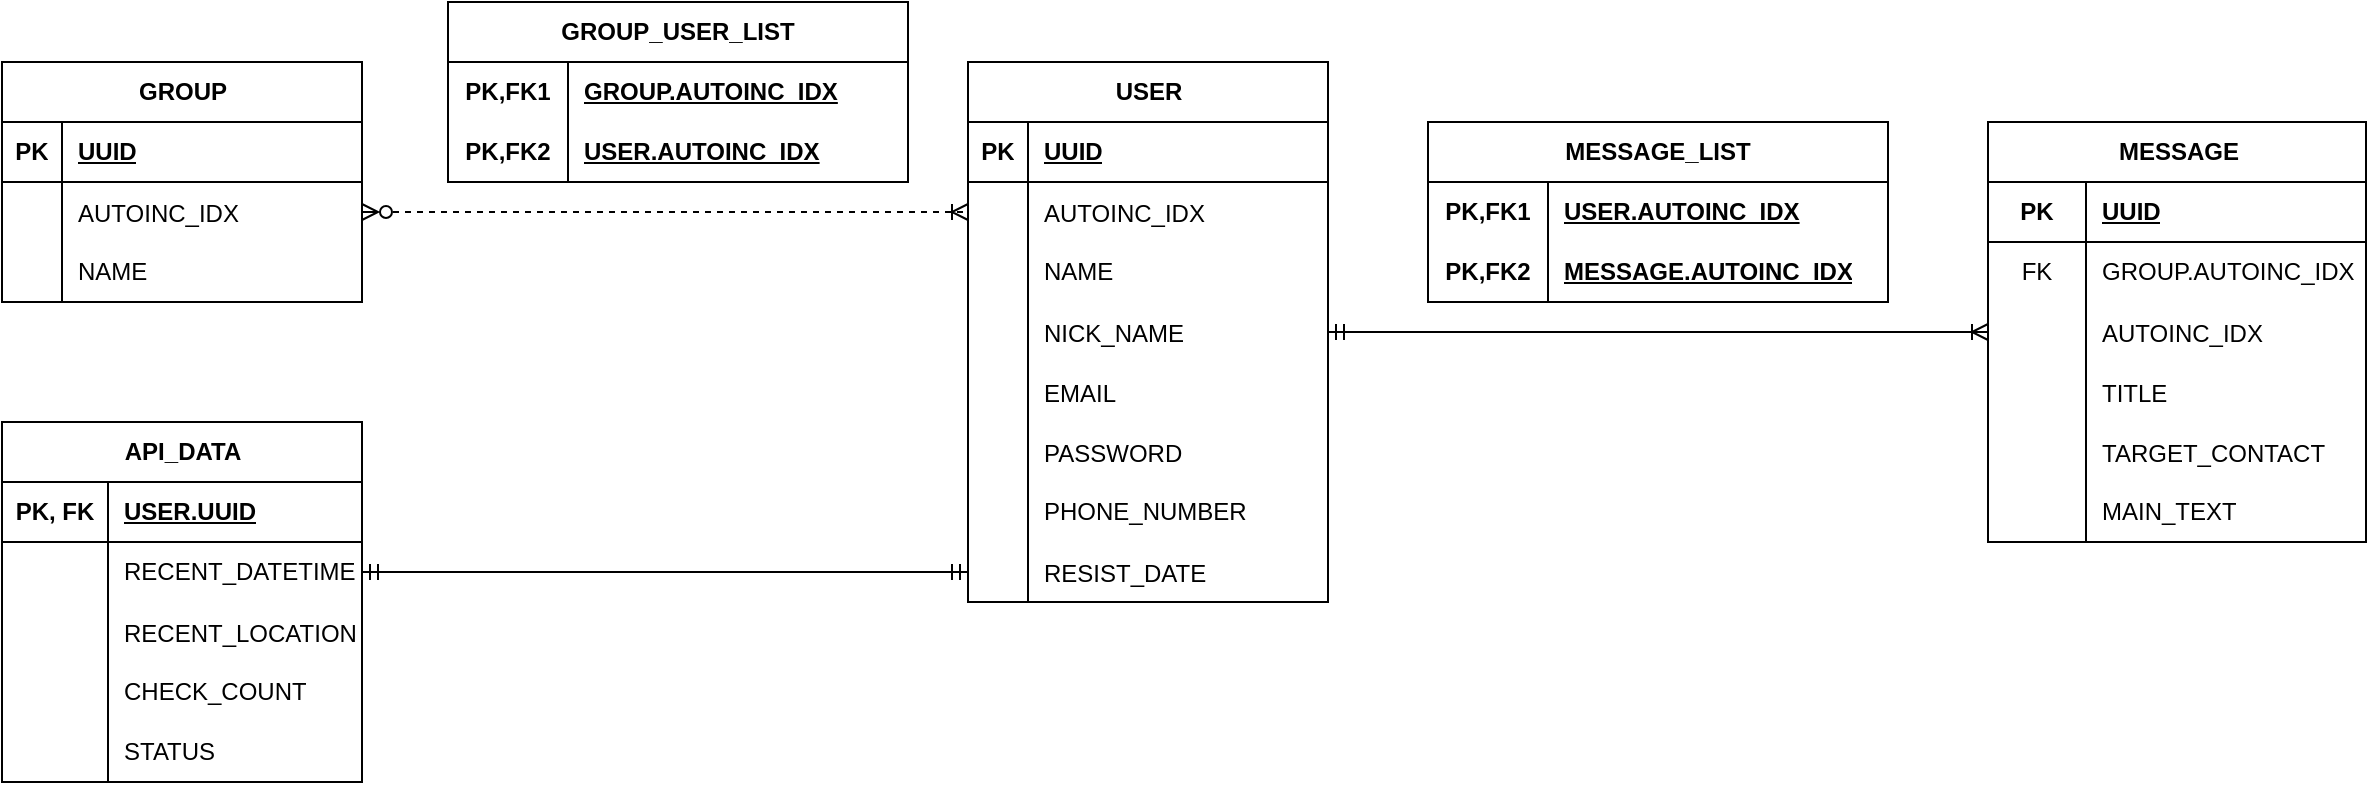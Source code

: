 <mxfile version="21.1.2" type="device">
  <diagram name="페이지-1" id="_vaqMP7-BfBLBFk_tA7a">
    <mxGraphModel dx="1337" dy="2122" grid="1" gridSize="10" guides="1" tooltips="1" connect="1" arrows="1" fold="1" page="1" pageScale="1" pageWidth="827" pageHeight="1169" math="0" shadow="0">
      <root>
        <mxCell id="0" />
        <mxCell id="1" parent="0" />
        <mxCell id="NomhwueIJi6-mYExMSQc-6" value="GROUP" style="shape=table;startSize=30;container=1;collapsible=1;childLayout=tableLayout;fixedRows=1;rowLines=0;fontStyle=1;align=center;resizeLast=1;html=1;" parent="1" vertex="1">
          <mxGeometry x="47" y="-1100" width="180" height="120" as="geometry" />
        </mxCell>
        <mxCell id="NomhwueIJi6-mYExMSQc-7" value="" style="shape=tableRow;horizontal=0;startSize=0;swimlaneHead=0;swimlaneBody=0;fillColor=none;collapsible=0;dropTarget=0;points=[[0,0.5],[1,0.5]];portConstraint=eastwest;top=0;left=0;right=0;bottom=1;" parent="NomhwueIJi6-mYExMSQc-6" vertex="1">
          <mxGeometry y="30" width="180" height="30" as="geometry" />
        </mxCell>
        <mxCell id="NomhwueIJi6-mYExMSQc-8" value="PK" style="shape=partialRectangle;connectable=0;fillColor=none;top=0;left=0;bottom=0;right=0;fontStyle=1;overflow=hidden;whiteSpace=wrap;html=1;" parent="NomhwueIJi6-mYExMSQc-7" vertex="1">
          <mxGeometry width="30" height="30" as="geometry">
            <mxRectangle width="30" height="30" as="alternateBounds" />
          </mxGeometry>
        </mxCell>
        <mxCell id="NomhwueIJi6-mYExMSQc-9" value="UUID" style="shape=partialRectangle;connectable=0;fillColor=none;top=0;left=0;bottom=0;right=0;align=left;spacingLeft=6;fontStyle=5;overflow=hidden;whiteSpace=wrap;html=1;" parent="NomhwueIJi6-mYExMSQc-7" vertex="1">
          <mxGeometry x="30" width="150" height="30" as="geometry">
            <mxRectangle width="150" height="30" as="alternateBounds" />
          </mxGeometry>
        </mxCell>
        <mxCell id="HUPl8x037ZrAZHSVPKEg-19" value="" style="shape=tableRow;horizontal=0;startSize=0;swimlaneHead=0;swimlaneBody=0;fillColor=none;collapsible=0;dropTarget=0;points=[[0,0.5],[1,0.5]];portConstraint=eastwest;top=0;left=0;right=0;bottom=0;" parent="NomhwueIJi6-mYExMSQc-6" vertex="1">
          <mxGeometry y="60" width="180" height="30" as="geometry" />
        </mxCell>
        <mxCell id="HUPl8x037ZrAZHSVPKEg-20" value="" style="shape=partialRectangle;connectable=0;fillColor=none;top=0;left=0;bottom=0;right=0;editable=1;overflow=hidden;" parent="HUPl8x037ZrAZHSVPKEg-19" vertex="1">
          <mxGeometry width="30" height="30" as="geometry">
            <mxRectangle width="30" height="30" as="alternateBounds" />
          </mxGeometry>
        </mxCell>
        <mxCell id="HUPl8x037ZrAZHSVPKEg-21" value="AUTOINC_IDX" style="shape=partialRectangle;connectable=0;fillColor=none;top=0;left=0;bottom=0;right=0;align=left;spacingLeft=6;overflow=hidden;" parent="HUPl8x037ZrAZHSVPKEg-19" vertex="1">
          <mxGeometry x="30" width="150" height="30" as="geometry">
            <mxRectangle width="150" height="30" as="alternateBounds" />
          </mxGeometry>
        </mxCell>
        <mxCell id="NomhwueIJi6-mYExMSQc-10" value="" style="shape=tableRow;horizontal=0;startSize=0;swimlaneHead=0;swimlaneBody=0;fillColor=none;collapsible=0;dropTarget=0;points=[[0,0.5],[1,0.5]];portConstraint=eastwest;top=0;left=0;right=0;bottom=0;" parent="NomhwueIJi6-mYExMSQc-6" vertex="1">
          <mxGeometry y="90" width="180" height="30" as="geometry" />
        </mxCell>
        <mxCell id="NomhwueIJi6-mYExMSQc-11" value="" style="shape=partialRectangle;connectable=0;fillColor=none;top=0;left=0;bottom=0;right=0;editable=1;overflow=hidden;whiteSpace=wrap;html=1;" parent="NomhwueIJi6-mYExMSQc-10" vertex="1">
          <mxGeometry width="30" height="30" as="geometry">
            <mxRectangle width="30" height="30" as="alternateBounds" />
          </mxGeometry>
        </mxCell>
        <mxCell id="NomhwueIJi6-mYExMSQc-12" value="NAME" style="shape=partialRectangle;connectable=0;fillColor=none;top=0;left=0;bottom=0;right=0;align=left;spacingLeft=6;overflow=hidden;whiteSpace=wrap;html=1;" parent="NomhwueIJi6-mYExMSQc-10" vertex="1">
          <mxGeometry x="30" width="150" height="30" as="geometry">
            <mxRectangle width="150" height="30" as="alternateBounds" />
          </mxGeometry>
        </mxCell>
        <mxCell id="NomhwueIJi6-mYExMSQc-19" value="USER" style="shape=table;startSize=30;container=1;collapsible=1;childLayout=tableLayout;fixedRows=1;rowLines=0;fontStyle=1;align=center;resizeLast=1;html=1;" parent="1" vertex="1">
          <mxGeometry x="530" y="-1100" width="180" height="270" as="geometry" />
        </mxCell>
        <mxCell id="NomhwueIJi6-mYExMSQc-20" value="" style="shape=tableRow;horizontal=0;startSize=0;swimlaneHead=0;swimlaneBody=0;fillColor=none;collapsible=0;dropTarget=0;points=[[0,0.5],[1,0.5]];portConstraint=eastwest;top=0;left=0;right=0;bottom=1;" parent="NomhwueIJi6-mYExMSQc-19" vertex="1">
          <mxGeometry y="30" width="180" height="30" as="geometry" />
        </mxCell>
        <mxCell id="NomhwueIJi6-mYExMSQc-21" value="PK" style="shape=partialRectangle;connectable=0;fillColor=none;top=0;left=0;bottom=0;right=0;fontStyle=1;overflow=hidden;whiteSpace=wrap;html=1;" parent="NomhwueIJi6-mYExMSQc-20" vertex="1">
          <mxGeometry width="30" height="30" as="geometry">
            <mxRectangle width="30" height="30" as="alternateBounds" />
          </mxGeometry>
        </mxCell>
        <mxCell id="NomhwueIJi6-mYExMSQc-22" value="UUID" style="shape=partialRectangle;connectable=0;fillColor=none;top=0;left=0;bottom=0;right=0;align=left;spacingLeft=6;fontStyle=5;overflow=hidden;whiteSpace=wrap;html=1;" parent="NomhwueIJi6-mYExMSQc-20" vertex="1">
          <mxGeometry x="30" width="150" height="30" as="geometry">
            <mxRectangle width="150" height="30" as="alternateBounds" />
          </mxGeometry>
        </mxCell>
        <mxCell id="HUPl8x037ZrAZHSVPKEg-22" value="" style="shape=tableRow;horizontal=0;startSize=0;swimlaneHead=0;swimlaneBody=0;fillColor=none;collapsible=0;dropTarget=0;points=[[0,0.5],[1,0.5]];portConstraint=eastwest;top=0;left=0;right=0;bottom=0;" parent="NomhwueIJi6-mYExMSQc-19" vertex="1">
          <mxGeometry y="60" width="180" height="30" as="geometry" />
        </mxCell>
        <mxCell id="HUPl8x037ZrAZHSVPKEg-23" value="" style="shape=partialRectangle;connectable=0;fillColor=none;top=0;left=0;bottom=0;right=0;editable=1;overflow=hidden;" parent="HUPl8x037ZrAZHSVPKEg-22" vertex="1">
          <mxGeometry width="30" height="30" as="geometry">
            <mxRectangle width="30" height="30" as="alternateBounds" />
          </mxGeometry>
        </mxCell>
        <mxCell id="HUPl8x037ZrAZHSVPKEg-24" value="AUTOINC_IDX" style="shape=partialRectangle;connectable=0;fillColor=none;top=0;left=0;bottom=0;right=0;align=left;spacingLeft=6;overflow=hidden;" parent="HUPl8x037ZrAZHSVPKEg-22" vertex="1">
          <mxGeometry x="30" width="150" height="30" as="geometry">
            <mxRectangle width="150" height="30" as="alternateBounds" />
          </mxGeometry>
        </mxCell>
        <mxCell id="NomhwueIJi6-mYExMSQc-26" value="" style="shape=tableRow;horizontal=0;startSize=0;swimlaneHead=0;swimlaneBody=0;fillColor=none;collapsible=0;dropTarget=0;points=[[0,0.5],[1,0.5]];portConstraint=eastwest;top=0;left=0;right=0;bottom=0;" parent="NomhwueIJi6-mYExMSQc-19" vertex="1">
          <mxGeometry y="90" width="180" height="30" as="geometry" />
        </mxCell>
        <mxCell id="NomhwueIJi6-mYExMSQc-27" value="" style="shape=partialRectangle;connectable=0;fillColor=none;top=0;left=0;bottom=0;right=0;editable=1;overflow=hidden;whiteSpace=wrap;html=1;" parent="NomhwueIJi6-mYExMSQc-26" vertex="1">
          <mxGeometry width="30" height="30" as="geometry">
            <mxRectangle width="30" height="30" as="alternateBounds" />
          </mxGeometry>
        </mxCell>
        <mxCell id="NomhwueIJi6-mYExMSQc-28" value="NAME" style="shape=partialRectangle;connectable=0;fillColor=none;top=0;left=0;bottom=0;right=0;align=left;spacingLeft=6;overflow=hidden;whiteSpace=wrap;html=1;" parent="NomhwueIJi6-mYExMSQc-26" vertex="1">
          <mxGeometry x="30" width="150" height="30" as="geometry">
            <mxRectangle width="150" height="30" as="alternateBounds" />
          </mxGeometry>
        </mxCell>
        <mxCell id="HUPl8x037ZrAZHSVPKEg-1" value="" style="shape=tableRow;horizontal=0;startSize=0;swimlaneHead=0;swimlaneBody=0;fillColor=none;collapsible=0;dropTarget=0;points=[[0,0.5],[1,0.5]];portConstraint=eastwest;top=0;left=0;right=0;bottom=0;" parent="NomhwueIJi6-mYExMSQc-19" vertex="1">
          <mxGeometry y="120" width="180" height="30" as="geometry" />
        </mxCell>
        <mxCell id="HUPl8x037ZrAZHSVPKEg-2" value="" style="shape=partialRectangle;connectable=0;fillColor=none;top=0;left=0;bottom=0;right=0;editable=1;overflow=hidden;" parent="HUPl8x037ZrAZHSVPKEg-1" vertex="1">
          <mxGeometry width="30" height="30" as="geometry">
            <mxRectangle width="30" height="30" as="alternateBounds" />
          </mxGeometry>
        </mxCell>
        <mxCell id="HUPl8x037ZrAZHSVPKEg-3" value="NICK_NAME" style="shape=partialRectangle;connectable=0;fillColor=none;top=0;left=0;bottom=0;right=0;align=left;spacingLeft=6;overflow=hidden;" parent="HUPl8x037ZrAZHSVPKEg-1" vertex="1">
          <mxGeometry x="30" width="150" height="30" as="geometry">
            <mxRectangle width="150" height="30" as="alternateBounds" />
          </mxGeometry>
        </mxCell>
        <mxCell id="eDFB4GKtq_o8teNJuByS-4" value="" style="shape=tableRow;horizontal=0;startSize=0;swimlaneHead=0;swimlaneBody=0;fillColor=none;collapsible=0;dropTarget=0;points=[[0,0.5],[1,0.5]];portConstraint=eastwest;top=0;left=0;right=0;bottom=0;" parent="NomhwueIJi6-mYExMSQc-19" vertex="1">
          <mxGeometry y="150" width="180" height="30" as="geometry" />
        </mxCell>
        <mxCell id="eDFB4GKtq_o8teNJuByS-5" value="" style="shape=partialRectangle;connectable=0;fillColor=none;top=0;left=0;bottom=0;right=0;editable=1;overflow=hidden;" parent="eDFB4GKtq_o8teNJuByS-4" vertex="1">
          <mxGeometry width="30" height="30" as="geometry">
            <mxRectangle width="30" height="30" as="alternateBounds" />
          </mxGeometry>
        </mxCell>
        <mxCell id="eDFB4GKtq_o8teNJuByS-6" value="EMAIL" style="shape=partialRectangle;connectable=0;fillColor=none;top=0;left=0;bottom=0;right=0;align=left;spacingLeft=6;overflow=hidden;" parent="eDFB4GKtq_o8teNJuByS-4" vertex="1">
          <mxGeometry x="30" width="150" height="30" as="geometry">
            <mxRectangle width="150" height="30" as="alternateBounds" />
          </mxGeometry>
        </mxCell>
        <mxCell id="eDFB4GKtq_o8teNJuByS-7" value="" style="shape=tableRow;horizontal=0;startSize=0;swimlaneHead=0;swimlaneBody=0;fillColor=none;collapsible=0;dropTarget=0;points=[[0,0.5],[1,0.5]];portConstraint=eastwest;top=0;left=0;right=0;bottom=0;" parent="NomhwueIJi6-mYExMSQc-19" vertex="1">
          <mxGeometry y="180" width="180" height="30" as="geometry" />
        </mxCell>
        <mxCell id="eDFB4GKtq_o8teNJuByS-8" value="" style="shape=partialRectangle;connectable=0;fillColor=none;top=0;left=0;bottom=0;right=0;editable=1;overflow=hidden;" parent="eDFB4GKtq_o8teNJuByS-7" vertex="1">
          <mxGeometry width="30" height="30" as="geometry">
            <mxRectangle width="30" height="30" as="alternateBounds" />
          </mxGeometry>
        </mxCell>
        <mxCell id="eDFB4GKtq_o8teNJuByS-9" value="PASSWORD" style="shape=partialRectangle;connectable=0;fillColor=none;top=0;left=0;bottom=0;right=0;align=left;spacingLeft=6;overflow=hidden;" parent="eDFB4GKtq_o8teNJuByS-7" vertex="1">
          <mxGeometry x="30" width="150" height="30" as="geometry">
            <mxRectangle width="150" height="30" as="alternateBounds" />
          </mxGeometry>
        </mxCell>
        <mxCell id="NomhwueIJi6-mYExMSQc-29" value="" style="shape=tableRow;horizontal=0;startSize=0;swimlaneHead=0;swimlaneBody=0;fillColor=none;collapsible=0;dropTarget=0;points=[[0,0.5],[1,0.5]];portConstraint=eastwest;top=0;left=0;right=0;bottom=0;" parent="NomhwueIJi6-mYExMSQc-19" vertex="1">
          <mxGeometry y="210" width="180" height="30" as="geometry" />
        </mxCell>
        <mxCell id="NomhwueIJi6-mYExMSQc-30" value="" style="shape=partialRectangle;connectable=0;fillColor=none;top=0;left=0;bottom=0;right=0;editable=1;overflow=hidden;whiteSpace=wrap;html=1;" parent="NomhwueIJi6-mYExMSQc-29" vertex="1">
          <mxGeometry width="30" height="30" as="geometry">
            <mxRectangle width="30" height="30" as="alternateBounds" />
          </mxGeometry>
        </mxCell>
        <mxCell id="NomhwueIJi6-mYExMSQc-31" value="PHONE_NUMBER" style="shape=partialRectangle;connectable=0;fillColor=none;top=0;left=0;bottom=0;right=0;align=left;spacingLeft=6;overflow=hidden;whiteSpace=wrap;html=1;" parent="NomhwueIJi6-mYExMSQc-29" vertex="1">
          <mxGeometry x="30" width="150" height="30" as="geometry">
            <mxRectangle width="150" height="30" as="alternateBounds" />
          </mxGeometry>
        </mxCell>
        <mxCell id="ggtwCimbRxPImHm2eGMq-1" value="" style="shape=tableRow;horizontal=0;startSize=0;swimlaneHead=0;swimlaneBody=0;fillColor=none;collapsible=0;dropTarget=0;points=[[0,0.5],[1,0.5]];portConstraint=eastwest;top=0;left=0;right=0;bottom=0;" parent="NomhwueIJi6-mYExMSQc-19" vertex="1">
          <mxGeometry y="240" width="180" height="30" as="geometry" />
        </mxCell>
        <mxCell id="ggtwCimbRxPImHm2eGMq-2" value="" style="shape=partialRectangle;connectable=0;fillColor=none;top=0;left=0;bottom=0;right=0;editable=1;overflow=hidden;" parent="ggtwCimbRxPImHm2eGMq-1" vertex="1">
          <mxGeometry width="30" height="30" as="geometry">
            <mxRectangle width="30" height="30" as="alternateBounds" />
          </mxGeometry>
        </mxCell>
        <mxCell id="ggtwCimbRxPImHm2eGMq-3" value="RESIST_DATE" style="shape=partialRectangle;connectable=0;fillColor=none;top=0;left=0;bottom=0;right=0;align=left;spacingLeft=6;overflow=hidden;" parent="ggtwCimbRxPImHm2eGMq-1" vertex="1">
          <mxGeometry x="30" width="150" height="30" as="geometry">
            <mxRectangle width="150" height="30" as="alternateBounds" />
          </mxGeometry>
        </mxCell>
        <mxCell id="NomhwueIJi6-mYExMSQc-75" value="MESSAGE" style="shape=table;startSize=30;container=1;collapsible=1;childLayout=tableLayout;fixedRows=1;rowLines=0;fontStyle=1;align=center;resizeLast=1;html=1;" parent="1" vertex="1">
          <mxGeometry x="1040" y="-1070" width="189" height="210" as="geometry" />
        </mxCell>
        <mxCell id="NomhwueIJi6-mYExMSQc-76" value="" style="shape=tableRow;horizontal=0;startSize=0;swimlaneHead=0;swimlaneBody=0;fillColor=none;collapsible=0;dropTarget=0;points=[[0,0.5],[1,0.5]];portConstraint=eastwest;top=0;left=0;right=0;bottom=1;" parent="NomhwueIJi6-mYExMSQc-75" vertex="1">
          <mxGeometry y="30" width="189" height="30" as="geometry" />
        </mxCell>
        <mxCell id="NomhwueIJi6-mYExMSQc-77" value="PK" style="shape=partialRectangle;connectable=0;fillColor=none;top=0;left=0;bottom=0;right=0;fontStyle=1;overflow=hidden;whiteSpace=wrap;html=1;" parent="NomhwueIJi6-mYExMSQc-76" vertex="1">
          <mxGeometry width="49" height="30" as="geometry">
            <mxRectangle width="49" height="30" as="alternateBounds" />
          </mxGeometry>
        </mxCell>
        <mxCell id="NomhwueIJi6-mYExMSQc-78" value="UUID" style="shape=partialRectangle;connectable=0;fillColor=none;top=0;left=0;bottom=0;right=0;align=left;spacingLeft=6;fontStyle=5;overflow=hidden;whiteSpace=wrap;html=1;" parent="NomhwueIJi6-mYExMSQc-76" vertex="1">
          <mxGeometry x="49" width="140" height="30" as="geometry">
            <mxRectangle width="140" height="30" as="alternateBounds" />
          </mxGeometry>
        </mxCell>
        <mxCell id="NomhwueIJi6-mYExMSQc-79" value="" style="shape=tableRow;horizontal=0;startSize=0;swimlaneHead=0;swimlaneBody=0;fillColor=none;collapsible=0;dropTarget=0;points=[[0,0.5],[1,0.5]];portConstraint=eastwest;top=0;left=0;right=0;bottom=0;" parent="NomhwueIJi6-mYExMSQc-75" vertex="1">
          <mxGeometry y="60" width="189" height="30" as="geometry" />
        </mxCell>
        <mxCell id="NomhwueIJi6-mYExMSQc-80" value="FK" style="shape=partialRectangle;connectable=0;fillColor=none;top=0;left=0;bottom=0;right=0;editable=1;overflow=hidden;whiteSpace=wrap;html=1;" parent="NomhwueIJi6-mYExMSQc-79" vertex="1">
          <mxGeometry width="49" height="30" as="geometry">
            <mxRectangle width="49" height="30" as="alternateBounds" />
          </mxGeometry>
        </mxCell>
        <mxCell id="NomhwueIJi6-mYExMSQc-81" value="GROUP.AUTOINC_IDX" style="shape=partialRectangle;connectable=0;fillColor=none;top=0;left=0;bottom=0;right=0;align=left;spacingLeft=6;overflow=hidden;whiteSpace=wrap;html=1;" parent="NomhwueIJi6-mYExMSQc-79" vertex="1">
          <mxGeometry x="49" width="140" height="30" as="geometry">
            <mxRectangle width="140" height="30" as="alternateBounds" />
          </mxGeometry>
        </mxCell>
        <mxCell id="HUPl8x037ZrAZHSVPKEg-25" value="" style="shape=tableRow;horizontal=0;startSize=0;swimlaneHead=0;swimlaneBody=0;fillColor=none;collapsible=0;dropTarget=0;points=[[0,0.5],[1,0.5]];portConstraint=eastwest;top=0;left=0;right=0;bottom=0;" parent="NomhwueIJi6-mYExMSQc-75" vertex="1">
          <mxGeometry y="90" width="189" height="30" as="geometry" />
        </mxCell>
        <mxCell id="HUPl8x037ZrAZHSVPKEg-26" value="" style="shape=partialRectangle;connectable=0;fillColor=none;top=0;left=0;bottom=0;right=0;editable=1;overflow=hidden;" parent="HUPl8x037ZrAZHSVPKEg-25" vertex="1">
          <mxGeometry width="49" height="30" as="geometry">
            <mxRectangle width="49" height="30" as="alternateBounds" />
          </mxGeometry>
        </mxCell>
        <mxCell id="HUPl8x037ZrAZHSVPKEg-27" value="AUTOINC_IDX" style="shape=partialRectangle;connectable=0;fillColor=none;top=0;left=0;bottom=0;right=0;align=left;spacingLeft=6;overflow=hidden;" parent="HUPl8x037ZrAZHSVPKEg-25" vertex="1">
          <mxGeometry x="49" width="140" height="30" as="geometry">
            <mxRectangle width="140" height="30" as="alternateBounds" />
          </mxGeometry>
        </mxCell>
        <mxCell id="7u6pIyoKPhDadZiiVOA2-8" value="" style="shape=tableRow;horizontal=0;startSize=0;swimlaneHead=0;swimlaneBody=0;fillColor=none;collapsible=0;dropTarget=0;points=[[0,0.5],[1,0.5]];portConstraint=eastwest;top=0;left=0;right=0;bottom=0;" parent="NomhwueIJi6-mYExMSQc-75" vertex="1">
          <mxGeometry y="120" width="189" height="30" as="geometry" />
        </mxCell>
        <mxCell id="7u6pIyoKPhDadZiiVOA2-9" value="" style="shape=partialRectangle;connectable=0;fillColor=none;top=0;left=0;bottom=0;right=0;editable=1;overflow=hidden;" parent="7u6pIyoKPhDadZiiVOA2-8" vertex="1">
          <mxGeometry width="49" height="30" as="geometry">
            <mxRectangle width="49" height="30" as="alternateBounds" />
          </mxGeometry>
        </mxCell>
        <mxCell id="7u6pIyoKPhDadZiiVOA2-10" value="TITLE" style="shape=partialRectangle;connectable=0;fillColor=none;top=0;left=0;bottom=0;right=0;align=left;spacingLeft=6;overflow=hidden;" parent="7u6pIyoKPhDadZiiVOA2-8" vertex="1">
          <mxGeometry x="49" width="140" height="30" as="geometry">
            <mxRectangle width="140" height="30" as="alternateBounds" />
          </mxGeometry>
        </mxCell>
        <mxCell id="NqJo-vFkEnXjbZrYSZXJ-1" value="" style="shape=tableRow;horizontal=0;startSize=0;swimlaneHead=0;swimlaneBody=0;fillColor=none;collapsible=0;dropTarget=0;points=[[0,0.5],[1,0.5]];portConstraint=eastwest;top=0;left=0;right=0;bottom=0;" parent="NomhwueIJi6-mYExMSQc-75" vertex="1">
          <mxGeometry y="150" width="189" height="30" as="geometry" />
        </mxCell>
        <mxCell id="NqJo-vFkEnXjbZrYSZXJ-2" value="" style="shape=partialRectangle;connectable=0;fillColor=none;top=0;left=0;bottom=0;right=0;editable=1;overflow=hidden;" parent="NqJo-vFkEnXjbZrYSZXJ-1" vertex="1">
          <mxGeometry width="49" height="30" as="geometry">
            <mxRectangle width="49" height="30" as="alternateBounds" />
          </mxGeometry>
        </mxCell>
        <mxCell id="NqJo-vFkEnXjbZrYSZXJ-3" value="TARGET_CONTACT" style="shape=partialRectangle;connectable=0;fillColor=none;top=0;left=0;bottom=0;right=0;align=left;spacingLeft=6;overflow=hidden;" parent="NqJo-vFkEnXjbZrYSZXJ-1" vertex="1">
          <mxGeometry x="49" width="140" height="30" as="geometry">
            <mxRectangle width="140" height="30" as="alternateBounds" />
          </mxGeometry>
        </mxCell>
        <mxCell id="NomhwueIJi6-mYExMSQc-85" value="" style="shape=tableRow;horizontal=0;startSize=0;swimlaneHead=0;swimlaneBody=0;fillColor=none;collapsible=0;dropTarget=0;points=[[0,0.5],[1,0.5]];portConstraint=eastwest;top=0;left=0;right=0;bottom=0;" parent="NomhwueIJi6-mYExMSQc-75" vertex="1">
          <mxGeometry y="180" width="189" height="30" as="geometry" />
        </mxCell>
        <mxCell id="NomhwueIJi6-mYExMSQc-86" value="" style="shape=partialRectangle;connectable=0;fillColor=none;top=0;left=0;bottom=0;right=0;editable=1;overflow=hidden;whiteSpace=wrap;html=1;" parent="NomhwueIJi6-mYExMSQc-85" vertex="1">
          <mxGeometry width="49" height="30" as="geometry">
            <mxRectangle width="49" height="30" as="alternateBounds" />
          </mxGeometry>
        </mxCell>
        <mxCell id="NomhwueIJi6-mYExMSQc-87" value="MAIN_TEXT" style="shape=partialRectangle;connectable=0;fillColor=none;top=0;left=0;bottom=0;right=0;align=left;spacingLeft=6;overflow=hidden;whiteSpace=wrap;html=1;" parent="NomhwueIJi6-mYExMSQc-85" vertex="1">
          <mxGeometry x="49" width="140" height="30" as="geometry">
            <mxRectangle width="140" height="30" as="alternateBounds" />
          </mxGeometry>
        </mxCell>
        <mxCell id="7u6pIyoKPhDadZiiVOA2-6" style="edgeStyle=orthogonalEdgeStyle;rounded=0;orthogonalLoop=1;jettySize=auto;html=1;exitX=1;exitY=0.5;exitDx=0;exitDy=0;entryX=0;entryY=0.5;entryDx=0;entryDy=0;endArrow=ERoneToMany;endFill=0;startArrow=ERmandOne;startFill=0;" parent="1" source="HUPl8x037ZrAZHSVPKEg-1" target="HUPl8x037ZrAZHSVPKEg-25" edge="1">
          <mxGeometry relative="1" as="geometry" />
        </mxCell>
        <mxCell id="C49IrR5UvYZ-JOb3mD-9-1" value="API_DATA" style="shape=table;startSize=30;container=1;collapsible=1;childLayout=tableLayout;fixedRows=1;rowLines=0;fontStyle=1;align=center;resizeLast=1;html=1;" parent="1" vertex="1">
          <mxGeometry x="47" y="-920" width="180" height="180" as="geometry" />
        </mxCell>
        <mxCell id="C49IrR5UvYZ-JOb3mD-9-2" value="" style="shape=tableRow;horizontal=0;startSize=0;swimlaneHead=0;swimlaneBody=0;fillColor=none;collapsible=0;dropTarget=0;points=[[0,0.5],[1,0.5]];portConstraint=eastwest;top=0;left=0;right=0;bottom=1;" parent="C49IrR5UvYZ-JOb3mD-9-1" vertex="1">
          <mxGeometry y="30" width="180" height="30" as="geometry" />
        </mxCell>
        <mxCell id="C49IrR5UvYZ-JOb3mD-9-3" value="PK, FK" style="shape=partialRectangle;connectable=0;fillColor=none;top=0;left=0;bottom=0;right=0;fontStyle=1;overflow=hidden;whiteSpace=wrap;html=1;" parent="C49IrR5UvYZ-JOb3mD-9-2" vertex="1">
          <mxGeometry width="53" height="30" as="geometry">
            <mxRectangle width="53" height="30" as="alternateBounds" />
          </mxGeometry>
        </mxCell>
        <mxCell id="C49IrR5UvYZ-JOb3mD-9-4" value="USER.UUID" style="shape=partialRectangle;connectable=0;fillColor=none;top=0;left=0;bottom=0;right=0;align=left;spacingLeft=6;fontStyle=5;overflow=hidden;whiteSpace=wrap;html=1;" parent="C49IrR5UvYZ-JOb3mD-9-2" vertex="1">
          <mxGeometry x="53" width="127" height="30" as="geometry">
            <mxRectangle width="127" height="30" as="alternateBounds" />
          </mxGeometry>
        </mxCell>
        <mxCell id="NomhwueIJi6-mYExMSQc-32" value="" style="shape=tableRow;horizontal=0;startSize=0;swimlaneHead=0;swimlaneBody=0;fillColor=none;collapsible=0;dropTarget=0;points=[[0,0.5],[1,0.5]];portConstraint=eastwest;top=0;left=0;right=0;bottom=0;" parent="C49IrR5UvYZ-JOb3mD-9-1" vertex="1">
          <mxGeometry y="60" width="180" height="30" as="geometry" />
        </mxCell>
        <mxCell id="NomhwueIJi6-mYExMSQc-33" value="" style="shape=partialRectangle;connectable=0;fillColor=none;top=0;left=0;bottom=0;right=0;fontStyle=0;overflow=hidden;whiteSpace=wrap;html=1;" parent="NomhwueIJi6-mYExMSQc-32" vertex="1">
          <mxGeometry width="53" height="30" as="geometry">
            <mxRectangle width="53" height="30" as="alternateBounds" />
          </mxGeometry>
        </mxCell>
        <mxCell id="NomhwueIJi6-mYExMSQc-34" value="RECENT_DATETIME" style="shape=partialRectangle;connectable=0;fillColor=none;top=0;left=0;bottom=0;right=0;align=left;spacingLeft=6;fontStyle=0;overflow=hidden;whiteSpace=wrap;html=1;" parent="NomhwueIJi6-mYExMSQc-32" vertex="1">
          <mxGeometry x="53" width="127" height="30" as="geometry">
            <mxRectangle width="127" height="30" as="alternateBounds" />
          </mxGeometry>
        </mxCell>
        <mxCell id="NomhwueIJi6-mYExMSQc-72" value="" style="shape=tableRow;horizontal=0;startSize=0;swimlaneHead=0;swimlaneBody=0;fillColor=none;collapsible=0;dropTarget=0;points=[[0,0.5],[1,0.5]];portConstraint=eastwest;top=0;left=0;right=0;bottom=0;" parent="C49IrR5UvYZ-JOb3mD-9-1" vertex="1">
          <mxGeometry y="90" width="180" height="30" as="geometry" />
        </mxCell>
        <mxCell id="NomhwueIJi6-mYExMSQc-73" value="" style="shape=partialRectangle;connectable=0;fillColor=none;top=0;left=0;bottom=0;right=0;editable=1;overflow=hidden;" parent="NomhwueIJi6-mYExMSQc-72" vertex="1">
          <mxGeometry width="53" height="30" as="geometry">
            <mxRectangle width="53" height="30" as="alternateBounds" />
          </mxGeometry>
        </mxCell>
        <mxCell id="NomhwueIJi6-mYExMSQc-74" value="RECENT_LOCATION" style="shape=partialRectangle;connectable=0;fillColor=none;top=0;left=0;bottom=0;right=0;align=left;spacingLeft=6;overflow=hidden;" parent="NomhwueIJi6-mYExMSQc-72" vertex="1">
          <mxGeometry x="53" width="127" height="30" as="geometry">
            <mxRectangle width="127" height="30" as="alternateBounds" />
          </mxGeometry>
        </mxCell>
        <mxCell id="C49IrR5UvYZ-JOb3mD-9-5" value="" style="shape=tableRow;horizontal=0;startSize=0;swimlaneHead=0;swimlaneBody=0;fillColor=none;collapsible=0;dropTarget=0;points=[[0,0.5],[1,0.5]];portConstraint=eastwest;top=0;left=0;right=0;bottom=0;" parent="C49IrR5UvYZ-JOb3mD-9-1" vertex="1">
          <mxGeometry y="120" width="180" height="30" as="geometry" />
        </mxCell>
        <mxCell id="C49IrR5UvYZ-JOb3mD-9-6" value="" style="shape=partialRectangle;connectable=0;fillColor=none;top=0;left=0;bottom=0;right=0;editable=1;overflow=hidden;whiteSpace=wrap;html=1;" parent="C49IrR5UvYZ-JOb3mD-9-5" vertex="1">
          <mxGeometry width="53" height="30" as="geometry">
            <mxRectangle width="53" height="30" as="alternateBounds" />
          </mxGeometry>
        </mxCell>
        <mxCell id="C49IrR5UvYZ-JOb3mD-9-7" value="CHECK_COUNT" style="shape=partialRectangle;connectable=0;fillColor=none;top=0;left=0;bottom=0;right=0;align=left;spacingLeft=6;overflow=hidden;whiteSpace=wrap;html=1;" parent="C49IrR5UvYZ-JOb3mD-9-5" vertex="1">
          <mxGeometry x="53" width="127" height="30" as="geometry">
            <mxRectangle width="127" height="30" as="alternateBounds" />
          </mxGeometry>
        </mxCell>
        <mxCell id="C49IrR5UvYZ-JOb3mD-9-8" value="" style="shape=tableRow;horizontal=0;startSize=0;swimlaneHead=0;swimlaneBody=0;fillColor=none;collapsible=0;dropTarget=0;points=[[0,0.5],[1,0.5]];portConstraint=eastwest;top=0;left=0;right=0;bottom=0;" parent="C49IrR5UvYZ-JOb3mD-9-1" vertex="1">
          <mxGeometry y="150" width="180" height="30" as="geometry" />
        </mxCell>
        <mxCell id="C49IrR5UvYZ-JOb3mD-9-9" value="" style="shape=partialRectangle;connectable=0;fillColor=none;top=0;left=0;bottom=0;right=0;editable=1;overflow=hidden;whiteSpace=wrap;html=1;" parent="C49IrR5UvYZ-JOb3mD-9-8" vertex="1">
          <mxGeometry width="53" height="30" as="geometry">
            <mxRectangle width="53" height="30" as="alternateBounds" />
          </mxGeometry>
        </mxCell>
        <mxCell id="C49IrR5UvYZ-JOb3mD-9-10" value="STATUS" style="shape=partialRectangle;connectable=0;fillColor=none;top=0;left=0;bottom=0;right=0;align=left;spacingLeft=6;overflow=hidden;whiteSpace=wrap;html=1;" parent="C49IrR5UvYZ-JOb3mD-9-8" vertex="1">
          <mxGeometry x="53" width="127" height="30" as="geometry">
            <mxRectangle width="127" height="30" as="alternateBounds" />
          </mxGeometry>
        </mxCell>
        <mxCell id="C49IrR5UvYZ-JOb3mD-9-15" style="rounded=0;orthogonalLoop=1;jettySize=auto;html=1;exitX=1;exitY=0.5;exitDx=0;exitDy=0;entryX=0;entryY=0.5;entryDx=0;entryDy=0;endArrow=ERmandOne;endFill=0;startArrow=ERmandOne;startFill=0;" parent="1" source="NomhwueIJi6-mYExMSQc-32" target="ggtwCimbRxPImHm2eGMq-1" edge="1">
          <mxGeometry relative="1" as="geometry" />
        </mxCell>
        <mxCell id="U_lfwuxTzvh5UMLWTTx7-1" style="rounded=0;orthogonalLoop=1;jettySize=auto;html=1;entryX=0;entryY=0.5;entryDx=0;entryDy=0;endArrow=ERoneToMany;endFill=0;startArrow=ERzeroToMany;startFill=0;dashed=1;exitX=1;exitY=0.5;exitDx=0;exitDy=0;" edge="1" parent="1" target="HUPl8x037ZrAZHSVPKEg-22">
          <mxGeometry relative="1" as="geometry">
            <mxPoint x="227" y="-1025" as="sourcePoint" />
          </mxGeometry>
        </mxCell>
        <mxCell id="U_lfwuxTzvh5UMLWTTx7-6" value="GROUP_USER_LIST" style="shape=table;startSize=30;container=1;collapsible=1;childLayout=tableLayout;fixedRows=1;rowLines=0;fontStyle=1;align=center;resizeLast=1;html=1;whiteSpace=wrap;" vertex="1" parent="1">
          <mxGeometry x="270" y="-1130" width="230" height="90" as="geometry" />
        </mxCell>
        <mxCell id="U_lfwuxTzvh5UMLWTTx7-7" value="" style="shape=tableRow;horizontal=0;startSize=0;swimlaneHead=0;swimlaneBody=0;fillColor=none;collapsible=0;dropTarget=0;points=[[0,0.5],[1,0.5]];portConstraint=eastwest;top=0;left=0;right=0;bottom=0;html=1;" vertex="1" parent="U_lfwuxTzvh5UMLWTTx7-6">
          <mxGeometry y="30" width="230" height="30" as="geometry" />
        </mxCell>
        <mxCell id="U_lfwuxTzvh5UMLWTTx7-8" value="PK,FK1" style="shape=partialRectangle;connectable=0;fillColor=none;top=0;left=0;bottom=0;right=0;fontStyle=1;overflow=hidden;html=1;whiteSpace=wrap;" vertex="1" parent="U_lfwuxTzvh5UMLWTTx7-7">
          <mxGeometry width="60" height="30" as="geometry">
            <mxRectangle width="60" height="30" as="alternateBounds" />
          </mxGeometry>
        </mxCell>
        <mxCell id="U_lfwuxTzvh5UMLWTTx7-9" value="GROUP.AUTOINC_IDX" style="shape=partialRectangle;connectable=0;fillColor=none;top=0;left=0;bottom=0;right=0;align=left;spacingLeft=6;fontStyle=5;overflow=hidden;html=1;whiteSpace=wrap;" vertex="1" parent="U_lfwuxTzvh5UMLWTTx7-7">
          <mxGeometry x="60" width="170" height="30" as="geometry">
            <mxRectangle width="170" height="30" as="alternateBounds" />
          </mxGeometry>
        </mxCell>
        <mxCell id="U_lfwuxTzvh5UMLWTTx7-10" value="" style="shape=tableRow;horizontal=0;startSize=0;swimlaneHead=0;swimlaneBody=0;fillColor=none;collapsible=0;dropTarget=0;points=[[0,0.5],[1,0.5]];portConstraint=eastwest;top=0;left=0;right=0;bottom=1;html=1;" vertex="1" parent="U_lfwuxTzvh5UMLWTTx7-6">
          <mxGeometry y="60" width="230" height="30" as="geometry" />
        </mxCell>
        <mxCell id="U_lfwuxTzvh5UMLWTTx7-11" value="PK,FK2" style="shape=partialRectangle;connectable=0;fillColor=none;top=0;left=0;bottom=0;right=0;fontStyle=1;overflow=hidden;html=1;whiteSpace=wrap;" vertex="1" parent="U_lfwuxTzvh5UMLWTTx7-10">
          <mxGeometry width="60" height="30" as="geometry">
            <mxRectangle width="60" height="30" as="alternateBounds" />
          </mxGeometry>
        </mxCell>
        <mxCell id="U_lfwuxTzvh5UMLWTTx7-12" value="USER.AUTOINC_IDX" style="shape=partialRectangle;connectable=0;fillColor=none;top=0;left=0;bottom=0;right=0;align=left;spacingLeft=6;fontStyle=5;overflow=hidden;html=1;whiteSpace=wrap;" vertex="1" parent="U_lfwuxTzvh5UMLWTTx7-10">
          <mxGeometry x="60" width="170" height="30" as="geometry">
            <mxRectangle width="170" height="30" as="alternateBounds" />
          </mxGeometry>
        </mxCell>
        <mxCell id="U_lfwuxTzvh5UMLWTTx7-19" value="MESSAGE_LIST" style="shape=table;startSize=30;container=1;collapsible=1;childLayout=tableLayout;fixedRows=1;rowLines=0;fontStyle=1;align=center;resizeLast=1;html=1;whiteSpace=wrap;" vertex="1" parent="1">
          <mxGeometry x="760" y="-1070" width="230" height="90" as="geometry" />
        </mxCell>
        <mxCell id="U_lfwuxTzvh5UMLWTTx7-20" value="" style="shape=tableRow;horizontal=0;startSize=0;swimlaneHead=0;swimlaneBody=0;fillColor=none;collapsible=0;dropTarget=0;points=[[0,0.5],[1,0.5]];portConstraint=eastwest;top=0;left=0;right=0;bottom=0;html=1;" vertex="1" parent="U_lfwuxTzvh5UMLWTTx7-19">
          <mxGeometry y="30" width="230" height="30" as="geometry" />
        </mxCell>
        <mxCell id="U_lfwuxTzvh5UMLWTTx7-21" value="PK,FK1" style="shape=partialRectangle;connectable=0;fillColor=none;top=0;left=0;bottom=0;right=0;fontStyle=1;overflow=hidden;html=1;whiteSpace=wrap;" vertex="1" parent="U_lfwuxTzvh5UMLWTTx7-20">
          <mxGeometry width="60" height="30" as="geometry">
            <mxRectangle width="60" height="30" as="alternateBounds" />
          </mxGeometry>
        </mxCell>
        <mxCell id="U_lfwuxTzvh5UMLWTTx7-22" value="USER.AUTOINC_IDX" style="shape=partialRectangle;connectable=0;fillColor=none;top=0;left=0;bottom=0;right=0;align=left;spacingLeft=6;fontStyle=5;overflow=hidden;html=1;whiteSpace=wrap;" vertex="1" parent="U_lfwuxTzvh5UMLWTTx7-20">
          <mxGeometry x="60" width="170" height="30" as="geometry">
            <mxRectangle width="170" height="30" as="alternateBounds" />
          </mxGeometry>
        </mxCell>
        <mxCell id="U_lfwuxTzvh5UMLWTTx7-23" value="" style="shape=tableRow;horizontal=0;startSize=0;swimlaneHead=0;swimlaneBody=0;fillColor=none;collapsible=0;dropTarget=0;points=[[0,0.5],[1,0.5]];portConstraint=eastwest;top=0;left=0;right=0;bottom=1;html=1;" vertex="1" parent="U_lfwuxTzvh5UMLWTTx7-19">
          <mxGeometry y="60" width="230" height="30" as="geometry" />
        </mxCell>
        <mxCell id="U_lfwuxTzvh5UMLWTTx7-24" value="PK,FK2" style="shape=partialRectangle;connectable=0;fillColor=none;top=0;left=0;bottom=0;right=0;fontStyle=1;overflow=hidden;html=1;whiteSpace=wrap;" vertex="1" parent="U_lfwuxTzvh5UMLWTTx7-23">
          <mxGeometry width="60" height="30" as="geometry">
            <mxRectangle width="60" height="30" as="alternateBounds" />
          </mxGeometry>
        </mxCell>
        <mxCell id="U_lfwuxTzvh5UMLWTTx7-25" value="MESSAGE.AUTOINC_IDX" style="shape=partialRectangle;connectable=0;fillColor=none;top=0;left=0;bottom=0;right=0;align=left;spacingLeft=6;fontStyle=5;overflow=hidden;html=1;whiteSpace=wrap;" vertex="1" parent="U_lfwuxTzvh5UMLWTTx7-23">
          <mxGeometry x="60" width="170" height="30" as="geometry">
            <mxRectangle width="170" height="30" as="alternateBounds" />
          </mxGeometry>
        </mxCell>
      </root>
    </mxGraphModel>
  </diagram>
</mxfile>
